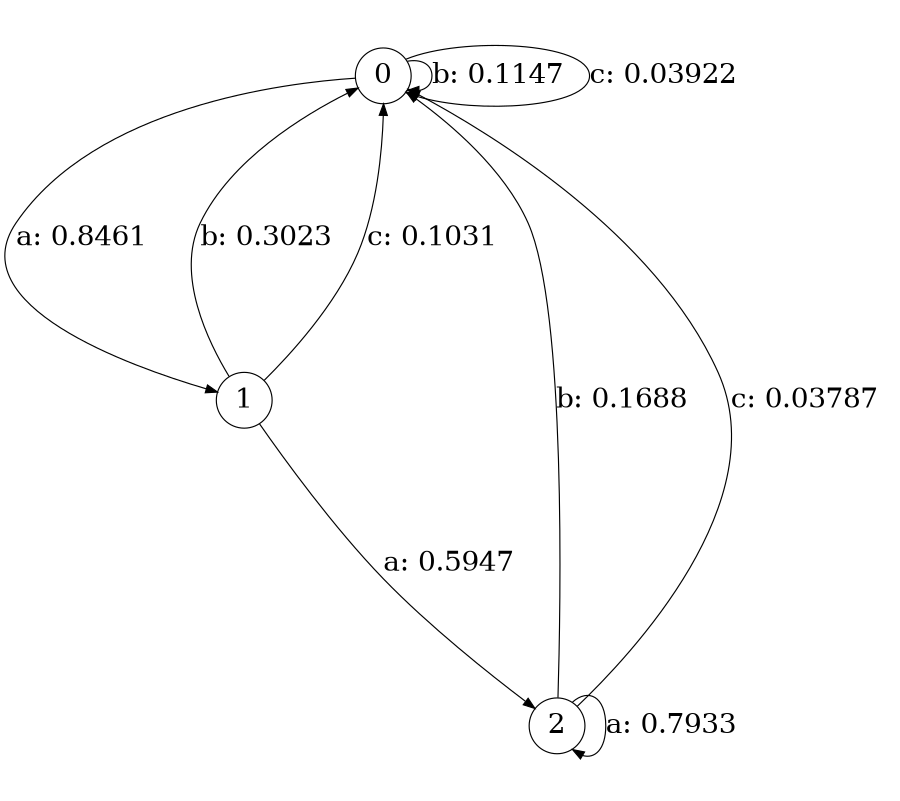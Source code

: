 digraph "d4-400nw-t1-cen-SML" {
size = "6,8.5";
ratio = "fill";
node [shape = circle];
node [fontsize = 24];
edge [fontsize = 24];
0 -> 1 [label = "a: 0.8461   "];
0 -> 0 [label = "b: 0.1147   "];
0 -> 0 [label = "c: 0.03922  "];
1 -> 2 [label = "a: 0.5947   "];
1 -> 0 [label = "b: 0.3023   "];
1 -> 0 [label = "c: 0.1031   "];
2 -> 2 [label = "a: 0.7933   "];
2 -> 0 [label = "b: 0.1688   "];
2 -> 0 [label = "c: 0.03787  "];
}